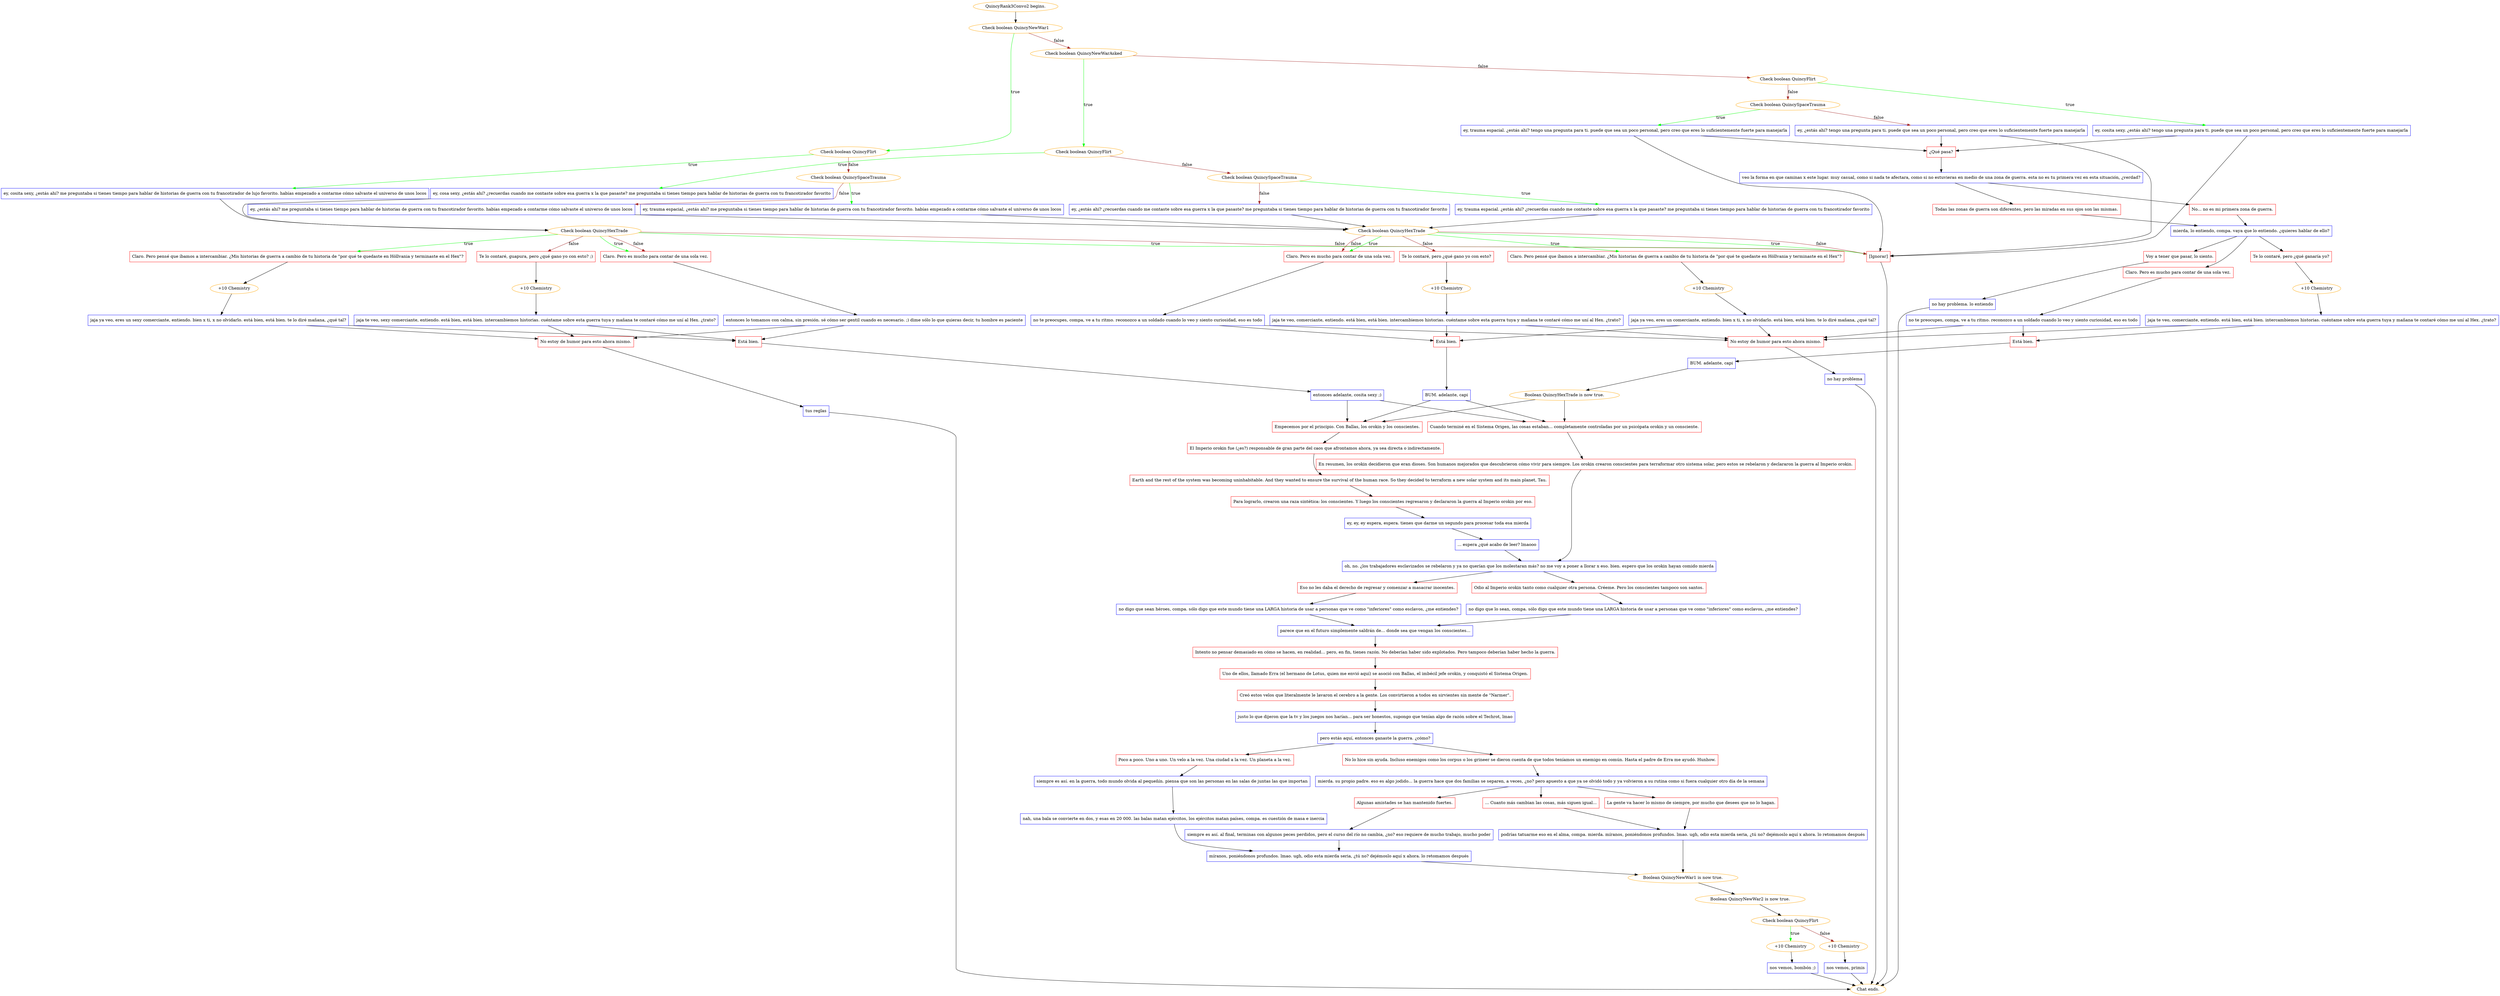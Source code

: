 digraph {
	"QuincyRank3Convo2 begins." [color=orange];
		"QuincyRank3Convo2 begins." -> j1227234177;
	j1227234177 [label="Check boolean QuincyNewWar1",color=orange];
		j1227234177 -> j3433158672 [label=true,color=green];
		j1227234177 -> j970692775 [label=false,color=brown];
	j3433158672 [label="Check boolean QuincyFlirt",color=orange];
		j3433158672 -> j1406378873 [label=true,color=green];
		j3433158672 -> j3134332762 [label=false,color=brown];
	j970692775 [label="Check boolean QuincyNewWarAsked",color=orange];
		j970692775 -> j4151139557 [label=true,color=green];
		j970692775 -> j1584210937 [label=false,color=brown];
	j1406378873 [label="ey, cosita sexy, ¿estás ahí? me preguntaba si tienes tiempo para hablar de historias de guerra con tu francotirador de lujo favorito. habías empezado a contarme cómo salvaste el universo de unos locos",shape=box,color=blue];
		j1406378873 -> j2930633811;
	j3134332762 [label="Check boolean QuincySpaceTrauma",color=orange];
		j3134332762 -> j1838625786 [label=true,color=green];
		j3134332762 -> j4113311606 [label=false,color=brown];
	j4151139557 [label="Check boolean QuincyFlirt",color=orange];
		j4151139557 -> j316103806 [label=true,color=green];
		j4151139557 -> j3134221175 [label=false,color=brown];
	j1584210937 [label="Check boolean QuincyFlirt",color=orange];
		j1584210937 -> j928152287 [label=true,color=green];
		j1584210937 -> j2192536443 [label=false,color=brown];
	j2930633811 [label="Check boolean QuincyHexTrade",color=orange];
		j2930633811 -> j797691970 [label=true,color=green];
		j2930633811 -> j2473137491 [label=true,color=green];
		j2930633811 -> j1678137900 [label=true,color=green];
		j2930633811 -> j57100096 [label=false,color=brown];
		j2930633811 -> j2473137491 [label=false,color=brown];
		j2930633811 -> j1678137900 [label=false,color=brown];
	j1838625786 [label="ey, trauma espacial, ¿estás ahí? me preguntaba si tienes tiempo para hablar de historias de guerra con tu francotirador favorito. habías empezado a contarme cómo salvaste el universo de unos locos",shape=box,color=blue];
		j1838625786 -> j3628214946;
	j4113311606 [label="ey, ¿estás ahí? me preguntaba si tienes tiempo para hablar de historias de guerra con tu francotirador favorito. habías empezado a contarme cómo salvaste el universo de unos locos",shape=box,color=blue];
		j4113311606 -> j3628214946;
	j316103806 [label="ey, cosa sexy. ¿estás ahí? ¿recuerdas cuando me contaste sobre esa guerra x la que pasaste? me preguntaba si tienes tiempo para hablar de historias de guerra con tu francotirador favorito",shape=box,color=blue];
		j316103806 -> j2930633811;
	j3134221175 [label="Check boolean QuincySpaceTrauma",color=orange];
		j3134221175 -> j1184727214 [label=true,color=green];
		j3134221175 -> j415820930 [label=false,color=brown];
	j928152287 [label="ey, cosita sexy. ¿estás ahí? tengo una pregunta para ti. puede que sea un poco personal, pero creo que eres lo suficientemente fuerte para manejarla",shape=box,color=blue];
		j928152287 -> j1006536640;
		j928152287 -> j1678137900;
	j2192536443 [label="Check boolean QuincySpaceTrauma",color=orange];
		j2192536443 -> j4122881754 [label=true,color=green];
		j2192536443 -> j2882538086 [label=false,color=brown];
	j797691970 [label="Claro. Pero pensé que íbamos a intercambiar. ¿Mis historias de guerra a cambio de tu historia de \"por qué te quedaste en Höllvania y terminaste en el Hex\"?",shape=box,color=red];
		j797691970 -> j2043232137;
	j2473137491 [label="Claro. Pero es mucho para contar de una sola vez.",shape=box,color=red];
		j2473137491 -> j2805433271;
	j1678137900 [label="[Ignorar]",shape=box,color=red];
		j1678137900 -> "Chat ends.";
	j57100096 [label="Te lo contaré, guapura, pero ¿qué gano yo con esto? ;)",shape=box,color=red];
		j57100096 -> j1159523474;
	j3628214946 [label="Check boolean QuincyHexTrade",color=orange];
		j3628214946 -> j3207740568 [label=true,color=green];
		j3628214946 -> j1144631768 [label=true,color=green];
		j3628214946 -> j1678137900 [label=true,color=green];
		j3628214946 -> j1935903946 [label=false,color=brown];
		j3628214946 -> j1144631768 [label=false,color=brown];
		j3628214946 -> j1678137900 [label=false,color=brown];
	j1184727214 [label="ey, trauma espacial. ¿estás ahí? ¿recuerdas cuando me contaste sobre esa guerra x la que pasaste? me preguntaba si tienes tiempo para hablar de historias de guerra con tu francotirador favorito",shape=box,color=blue];
		j1184727214 -> j3628214946;
	j415820930 [label="ey, ¿estás ahí? ¿recuerdas cuando me contaste sobre esa guerra x la que pasaste? me preguntaba si tienes tiempo para hablar de historias de guerra con tu francotirador favorito",shape=box,color=blue];
		j415820930 -> j3628214946;
	j1006536640 [label="¿Qué pasa?",shape=box,color=red];
		j1006536640 -> j2077157462;
	j4122881754 [label="ey, trauma espacial. ¿estás ahí? tengo una pregunta para ti. puede que sea un poco personal, pero creo que eres lo suficientemente fuerte para manejarla",shape=box,color=blue];
		j4122881754 -> j1006536640;
		j4122881754 -> j1678137900;
	j2882538086 [label="ey, ¿estás ahí? tengo una pregunta para ti. puede que sea un poco personal, pero creo que eres lo suficientemente fuerte para manejarla",shape=box,color=blue];
		j2882538086 -> j1006536640;
		j2882538086 -> j1678137900;
	j2043232137 [label="+10 Chemistry",color=orange];
		j2043232137 -> j942495739;
	j2805433271 [label="entonces lo tomamos con calma, sin presión. sé cómo ser gentil cuando es necesario. ;) dime sólo lo que quieras decir, tu hombre es paciente",shape=box,color=blue];
		j2805433271 -> j2203090123;
		j2805433271 -> j2290239365;
	"Chat ends." [color=orange];
	j1159523474 [label="+10 Chemistry",color=orange];
		j1159523474 -> j330661542;
	j3207740568 [label="Claro. Pero pensé que íbamos a intercambiar. ¿Mis historias de guerra a cambio de tu historia de \"por qué te quedaste en Höllvania y terminaste en el Hex\"?",shape=box,color=red];
		j3207740568 -> j2867261174;
	j1144631768 [label="Claro. Pero es mucho para contar de una sola vez.",shape=box,color=red];
		j1144631768 -> j3632433608;
	j1935903946 [label="Te lo contaré, pero ¿qué gano yo con esto?",shape=box,color=red];
		j1935903946 -> j333777527;
	j2077157462 [label="veo la forma en que caminas x este lugar. muy casual, como si nada te afectara, como si no estuvieras en medio de una zona de guerra. esta no es tu primera vez en esta situación, ¿verdad?",shape=box,color=blue];
		j2077157462 -> j2094518210;
		j2077157462 -> j3337471138;
	j942495739 [label="jaja ya veo, eres un sexy comerciante, entiendo. bien x ti, x no olvidarlo. está bien, está bien. te lo diré mañana, ¿qué tal?",shape=box,color=blue];
		j942495739 -> j2203090123;
		j942495739 -> j2290239365;
	j2203090123 [label="Está bien.",shape=box,color=red];
		j2203090123 -> j3187554909;
	j2290239365 [label="No estoy de humor para esto ahora mismo.",shape=box,color=red];
		j2290239365 -> j3034555381;
	j330661542 [label="jaja te veo, sexy comerciante, entiendo. está bien, está bien. intercambiemos historias. cuéntame sobre esta guerra tuya y mañana te contaré cómo me uní al Hex. ¿trato?",shape=box,color=blue];
		j330661542 -> j2203090123;
		j330661542 -> j2290239365;
	j2867261174 [label="+10 Chemistry",color=orange];
		j2867261174 -> j1498744871;
	j3632433608 [label="no te preocupes, compa, ve a tu ritmo. reconozco a un soldado cuando lo veo y siento curiosidad, eso es todo",shape=box,color=blue];
		j3632433608 -> j2877698473;
		j3632433608 -> j2229396752;
	j333777527 [label="+10 Chemistry",color=orange];
		j333777527 -> j3182652307;
	j2094518210 [label="No... no es mi primera zona de guerra.",shape=box,color=red];
		j2094518210 -> j223379399;
	j3337471138 [label="Todas las zonas de guerra son diferentes, pero las miradas en sus ojos son las mismas.",shape=box,color=red];
		j3337471138 -> j223379399;
	j3187554909 [label="entonces adelante, cosita sexy ;)",shape=box,color=blue];
		j3187554909 -> j1677104242;
		j3187554909 -> j456018045;
	j3034555381 [label="tus reglas",shape=box,color=blue];
		j3034555381 -> "Chat ends.";
	j1498744871 [label="jaja ya veo, eres un comerciante, entiendo. bien x ti, x no olvidarlo. está bien, está bien. te lo diré mañana, ¿qué tal?",shape=box,color=blue];
		j1498744871 -> j2877698473;
		j1498744871 -> j2229396752;
	j2877698473 [label="Está bien.",shape=box,color=red];
		j2877698473 -> j3371915154;
	j2229396752 [label="No estoy de humor para esto ahora mismo.",shape=box,color=red];
		j2229396752 -> j475528318;
	j3182652307 [label="jaja te veo, comerciante, entiendo. está bien, está bien. intercambiemos historias. cuéntame sobre esta guerra tuya y mañana te contaré cómo me uní al Hex. ¿trato?",shape=box,color=blue];
		j3182652307 -> j2877698473;
		j3182652307 -> j2229396752;
	j223379399 [label="mierda, lo entiendo, compa. vaya que lo entiendo. ¿quieres hablar de ello?",shape=box,color=blue];
		j223379399 -> j1950488561;
		j223379399 -> j3469176728;
		j223379399 -> j3330524442;
	j1677104242 [label="Cuando terminé en el Sistema Origen, las cosas estaban... completamente controladas por un psicópata orokin y un consciente.",shape=box,color=red];
		j1677104242 -> j1479920576;
	j456018045 [label="Empecemos por el principio. Con Ballas, los orokin y los conscientes.",shape=box,color=red];
		j456018045 -> j3646829847;
	j3371915154 [label="BUM. adelante, capi",shape=box,color=blue];
		j3371915154 -> j1677104242;
		j3371915154 -> j456018045;
	j475528318 [label="no hay problema",shape=box,color=blue];
		j475528318 -> "Chat ends.";
	j1950488561 [label="Te lo contaré, pero ¿qué ganaría yo?",shape=box,color=red];
		j1950488561 -> j2231695680;
	j3469176728 [label="Claro. Pero es mucho para contar de una sola vez.",shape=box,color=red];
		j3469176728 -> j722251242;
	j3330524442 [label="Voy a tener que pasar, lo siento.",shape=box,color=red];
		j3330524442 -> j117852901;
	j1479920576 [label="En resumen, los orokin decidieron que eran dioses. Son humanos mejorados que descubrieron cómo vivir para siempre. Los orokin crearon conscientes para terraformar otro sistema solar, pero estos se rebelaron y declararon la guerra al Imperio orokin.",shape=box,color=red];
		j1479920576 -> j1271953786;
	j3646829847 [label="El Imperio orokin fue (¿es?) responsable de gran parte del caos que afrontamos ahora, ya sea directa o indirectamente.",shape=box,color=red];
		j3646829847 -> j1833304299;
	j2231695680 [label="+10 Chemistry",color=orange];
		j2231695680 -> j828927292;
	j722251242 [label="no te preocupes, compa, ve a tu ritmo. reconozco a un soldado cuando lo veo y siento curiosidad, eso es todo",shape=box,color=blue];
		j722251242 -> j2643652204;
		j722251242 -> j2229396752;
	j117852901 [label="no hay problema. lo entiendo",shape=box,color=blue];
		j117852901 -> "Chat ends.";
	j1271953786 [label="oh, no. ¿los trabajadores esclavizados se rebelaron y ya no querían que los molestaran más? no me voy a poner a llorar x eso. bien. espero que los orokin hayan comido mierda",shape=box,color=blue];
		j1271953786 -> j464834471;
		j1271953786 -> j3319330068;
	j1833304299 [label="Earth and the rest of the system was becoming uninhabitable. And they wanted to ensure the survival of the human race. So they decided to terraform a new solar system and its main planet, Tau.",shape=box,color=red];
		j1833304299 -> j243169990;
	j828927292 [label="jaja te veo, comerciante, entiendo. está bien, está bien. intercambiemos historias. cuéntame sobre esta guerra tuya y mañana te contaré cómo me uní al Hex. ¿trato?",shape=box,color=blue];
		j828927292 -> j2643652204;
		j828927292 -> j2229396752;
	j2643652204 [label="Está bien.",shape=box,color=red];
		j2643652204 -> j728140335;
	j464834471 [label="Eso no les daba el derecho de regresar y comenzar a masacrar inocentes.",shape=box,color=red];
		j464834471 -> j3421794895;
	j3319330068 [label="Odio al Imperio orokin tanto como cualquier otra persona. Créeme. Pero los conscientes tampoco son santos.",shape=box,color=red];
		j3319330068 -> j2150205469;
	j243169990 [label="Para lograrlo, crearon una raza sintética: los conscientes. Y luego los conscientes regresaron y declararon la guerra al Imperio orokin por eso.",shape=box,color=red];
		j243169990 -> j4145565402;
	j728140335 [label="BUM. adelante, capi",shape=box,color=blue];
		j728140335 -> j1195954959;
	j3421794895 [label="no digo que sean héroes, compa. sólo digo que este mundo tiene una LARGA historia de usar a personas que ve como \"inferiores\" como esclavos, ¿me entiendes?",shape=box,color=blue];
		j3421794895 -> j4163926632;
	j2150205469 [label="no digo que lo sean, compa. sólo digo que este mundo tiene una LARGA historia de usar a personas que ve como \"inferiores\" como esclavos, ¿me entiendes?",shape=box,color=blue];
		j2150205469 -> j4163926632;
	j4145565402 [label="ey, ey, ey espera, espera. tienes que darme un segundo para procesar toda esa mierda",shape=box,color=blue];
		j4145565402 -> j3025156488;
	j1195954959 [label="Boolean QuincyHexTrade is now true.",color=orange];
		j1195954959 -> j456018045;
		j1195954959 -> j1677104242;
	j4163926632 [label="parece que en el futuro simplemente saldrán de... donde sea que vengan los conscientes...",shape=box,color=blue];
		j4163926632 -> j2098735065;
	j3025156488 [label="... espera ¿qué acabo de leer? lmaooo",shape=box,color=blue];
		j3025156488 -> j1271953786;
	j2098735065 [label="Intento no pensar demasiado en cómo se hacen, en realidad... pero, en fin, tienes razón. No deberían haber sido explotados. Pero tampoco deberían haber hecho la guerra.",shape=box,color=red];
		j2098735065 -> j2157975312;
	j2157975312 [label="Uno de ellos, llamado Erra (el hermano de Lotus, quien me envió aquí) se asoció con Ballas, el imbécil jefe orokin, y conquistó el Sistema Origen.",shape=box,color=red];
		j2157975312 -> j4074160980;
	j4074160980 [label="Creó estos velos que literalmente le lavaron el cerebro a la gente. Los convirtieron a todos en sirvientes sin mente de \"Narmer\".",shape=box,color=red];
		j4074160980 -> j1583498766;
	j1583498766 [label="justo lo que dijeron que la tv y los juegos nos harían... para ser honestos, supongo que tenían algo de razón sobre el Techrot, lmao",shape=box,color=blue];
		j1583498766 -> j162539804;
	j162539804 [label="pero estás aquí, entonces ganaste la guerra. ¿cómo?",shape=box,color=blue];
		j162539804 -> j3908995085;
		j162539804 -> j1309139485;
	j3908995085 [label="Poco a poco. Uno a uno. Un velo a la vez. Una ciudad a la vez. Un planeta a la vez.",shape=box,color=red];
		j3908995085 -> j4283506064;
	j1309139485 [label="No lo hice sin ayuda. Incluso enemigos como los corpus o los grineer se dieron cuenta de que todos teníamos un enemigo en común. Hasta el padre de Erra me ayudó. Hunhow.",shape=box,color=red];
		j1309139485 -> j4197230879;
	j4283506064 [label="siempre es así. en la guerra, todo mundo olvida al pequeñín. piensa que son las personas en las salas de juntas las que importan",shape=box,color=blue];
		j4283506064 -> j3394034997;
	j4197230879 [label="mierda. su propio padre. eso es algo jodido... la guerra hace que dos familias se separen, a veces, ¿no? pero apuesto a que ya se olvidó todo y ya volvieron a su rutina como si fuera cualquier otro día de la semana",shape=box,color=blue];
		j4197230879 -> j3221632768;
		j4197230879 -> j2205191077;
		j4197230879 -> j2453065134;
	j3394034997 [label="nah, una bala se convierte en dos, y esas en 20 000. las balas matan ejércitos, los ejércitos matan países, compa. es cuestión de masa e inercia",shape=box,color=blue];
		j3394034997 -> j3079014807;
	j3221632768 [label="Algunas amistades se han mantenido fuertes.",shape=box,color=red];
		j3221632768 -> j3206127149;
	j2205191077 [label="... Cuanto más cambian las cosas, más siguen igual...",shape=box,color=red];
		j2205191077 -> j606622050;
	j2453065134 [label="La gente va hacer lo mismo de siempre, por mucho que desees que no lo hagan.",shape=box,color=red];
		j2453065134 -> j606622050;
	j3079014807 [label="míranos, poniéndonos profundos. lmao. ugh, odio esta mierda seria, ¿tú no? dejémoslo aquí x ahora. lo retomamos después",shape=box,color=blue];
		j3079014807 -> j847916330;
	j3206127149 [label="siempre es así. al final, terminas con algunos peces perdidos, pero el curso del río no cambia, ¿no? eso requiere de mucho trabajo, mucho poder",shape=box,color=blue];
		j3206127149 -> j3079014807;
	j606622050 [label="podrías tatuarme eso en el alma, compa. mierda. míranos, poniéndonos profundos. lmao. ugh, odio esta mierda seria, ¿tú no? dejémoslo aquí x ahora. lo retomamos después",shape=box,color=blue];
		j606622050 -> j847916330;
	j847916330 [label="Boolean QuincyNewWar1 is now true.",color=orange];
		j847916330 -> j59282138;
	j59282138 [label="Boolean QuincyNewWar2 is now true.",color=orange];
		j59282138 -> j1873488807;
	j1873488807 [label="Check boolean QuincyFlirt",color=orange];
		j1873488807 -> j3529087218 [label=true,color=green];
		j1873488807 -> j3584681204 [label=false,color=brown];
	j3529087218 [label="+10 Chemistry",color=orange];
		j3529087218 -> j1201652276;
	j3584681204 [label="+10 Chemistry",color=orange];
		j3584681204 -> j1264210156;
	j1201652276 [label="nos vemos, bombón ;)",shape=box,color=blue];
		j1201652276 -> "Chat ends.";
	j1264210156 [label="nos vemos, primis",shape=box,color=blue];
		j1264210156 -> "Chat ends.";
}